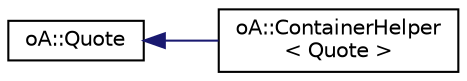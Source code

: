 digraph "Graphical Class Hierarchy"
{
  edge [fontname="Helvetica",fontsize="10",labelfontname="Helvetica",labelfontsize="10"];
  node [fontname="Helvetica",fontsize="10",shape=record];
  rankdir="LR";
  Node0 [label="oA::Quote",height=0.2,width=0.4,color="black", fillcolor="white", style="filled",URL="$classo_a_1_1_quote.html",tooltip="Quote contains a matching symbol and a color. "];
  Node0 -> Node1 [dir="back",color="midnightblue",fontsize="10",style="solid",fontname="Helvetica"];
  Node1 [label="oA::ContainerHelper\l\< Quote \>",height=0.2,width=0.4,color="black", fillcolor="white", style="filled",URL="$classo_a_1_1_container_helper.html"];
}
